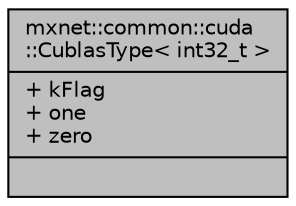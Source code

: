 digraph "mxnet::common::cuda::CublasType&lt; int32_t &gt;"
{
 // LATEX_PDF_SIZE
  edge [fontname="Helvetica",fontsize="10",labelfontname="Helvetica",labelfontsize="10"];
  node [fontname="Helvetica",fontsize="10",shape=record];
  Node1 [label="{mxnet::common::cuda\l::CublasType\< int32_t \>\n|+ kFlag\l+ one\l+ zero\l|}",height=0.2,width=0.4,color="black", fillcolor="grey75", style="filled", fontcolor="black",tooltip=" "];
}

